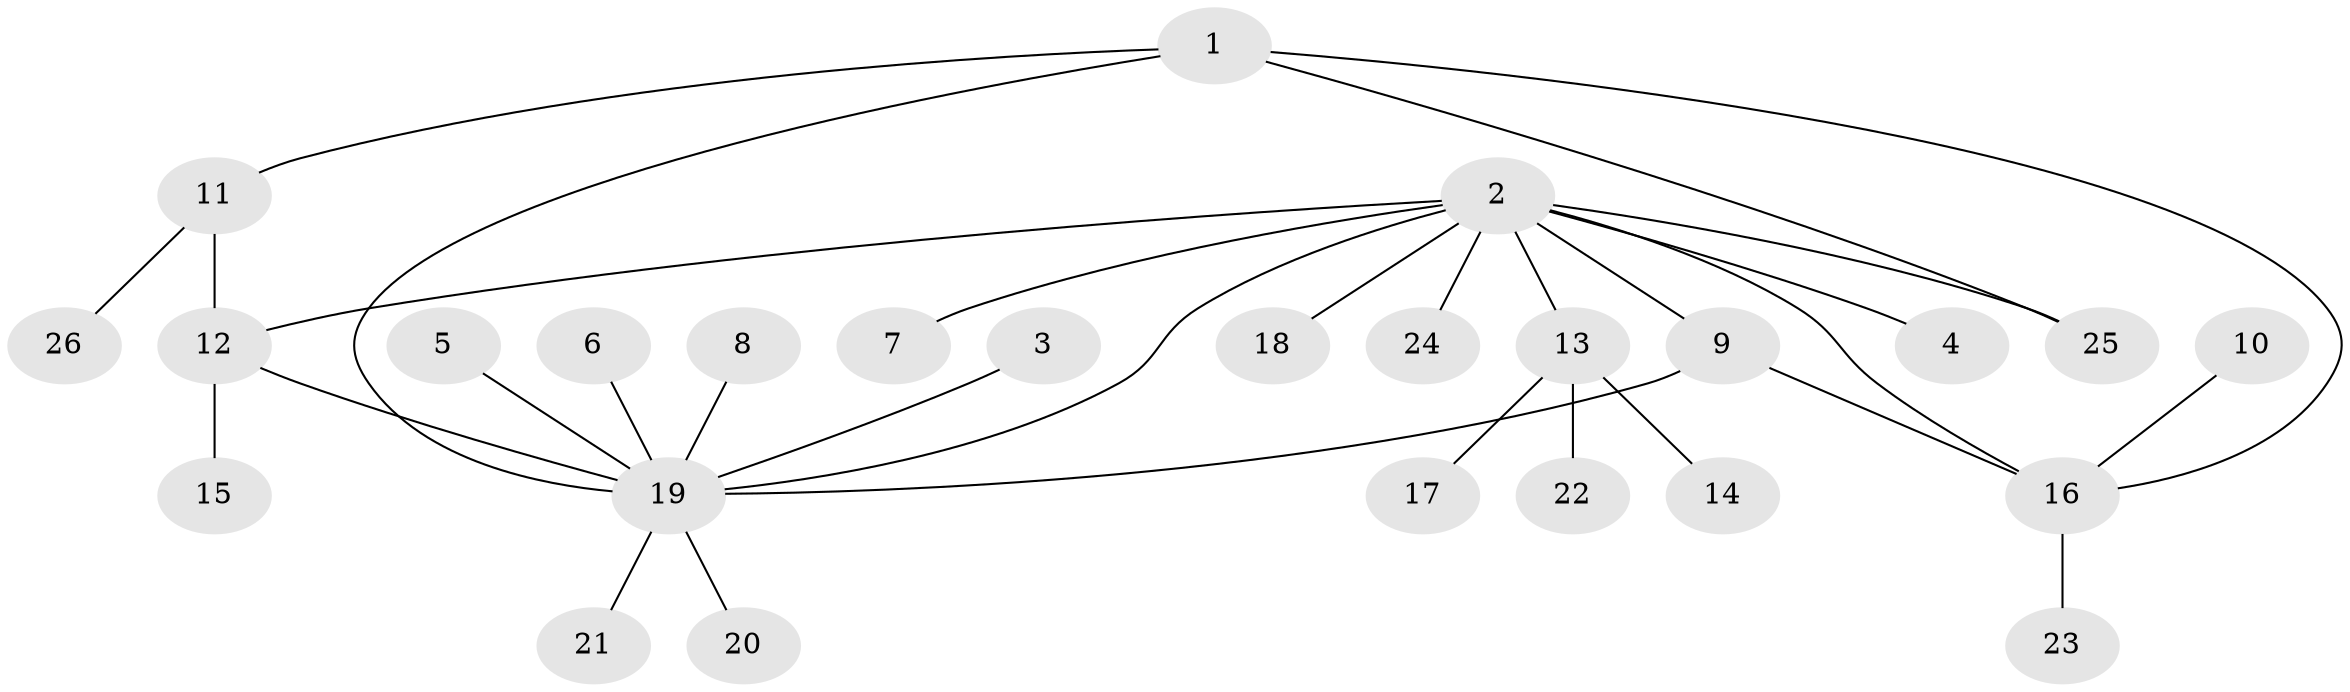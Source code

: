 // original degree distribution, {5: 0.061224489795918366, 7: 0.02040816326530612, 4: 0.08163265306122448, 3: 0.061224489795918366, 12: 0.02040816326530612, 6: 0.02040816326530612, 1: 0.5102040816326531, 2: 0.22448979591836735}
// Generated by graph-tools (version 1.1) at 2025/26/03/09/25 03:26:40]
// undirected, 26 vertices, 31 edges
graph export_dot {
graph [start="1"]
  node [color=gray90,style=filled];
  1;
  2;
  3;
  4;
  5;
  6;
  7;
  8;
  9;
  10;
  11;
  12;
  13;
  14;
  15;
  16;
  17;
  18;
  19;
  20;
  21;
  22;
  23;
  24;
  25;
  26;
  1 -- 11 [weight=1.0];
  1 -- 16 [weight=1.0];
  1 -- 19 [weight=1.0];
  1 -- 25 [weight=1.0];
  2 -- 4 [weight=1.0];
  2 -- 7 [weight=1.0];
  2 -- 9 [weight=2.0];
  2 -- 12 [weight=2.0];
  2 -- 13 [weight=1.0];
  2 -- 16 [weight=1.0];
  2 -- 18 [weight=1.0];
  2 -- 19 [weight=1.0];
  2 -- 24 [weight=1.0];
  2 -- 25 [weight=1.0];
  3 -- 19 [weight=1.0];
  5 -- 19 [weight=1.0];
  6 -- 19 [weight=1.0];
  8 -- 19 [weight=1.0];
  9 -- 16 [weight=1.0];
  9 -- 19 [weight=1.0];
  10 -- 16 [weight=1.0];
  11 -- 12 [weight=1.0];
  11 -- 26 [weight=1.0];
  12 -- 15 [weight=1.0];
  12 -- 19 [weight=1.0];
  13 -- 14 [weight=1.0];
  13 -- 17 [weight=1.0];
  13 -- 22 [weight=1.0];
  16 -- 23 [weight=1.0];
  19 -- 20 [weight=1.0];
  19 -- 21 [weight=1.0];
}
